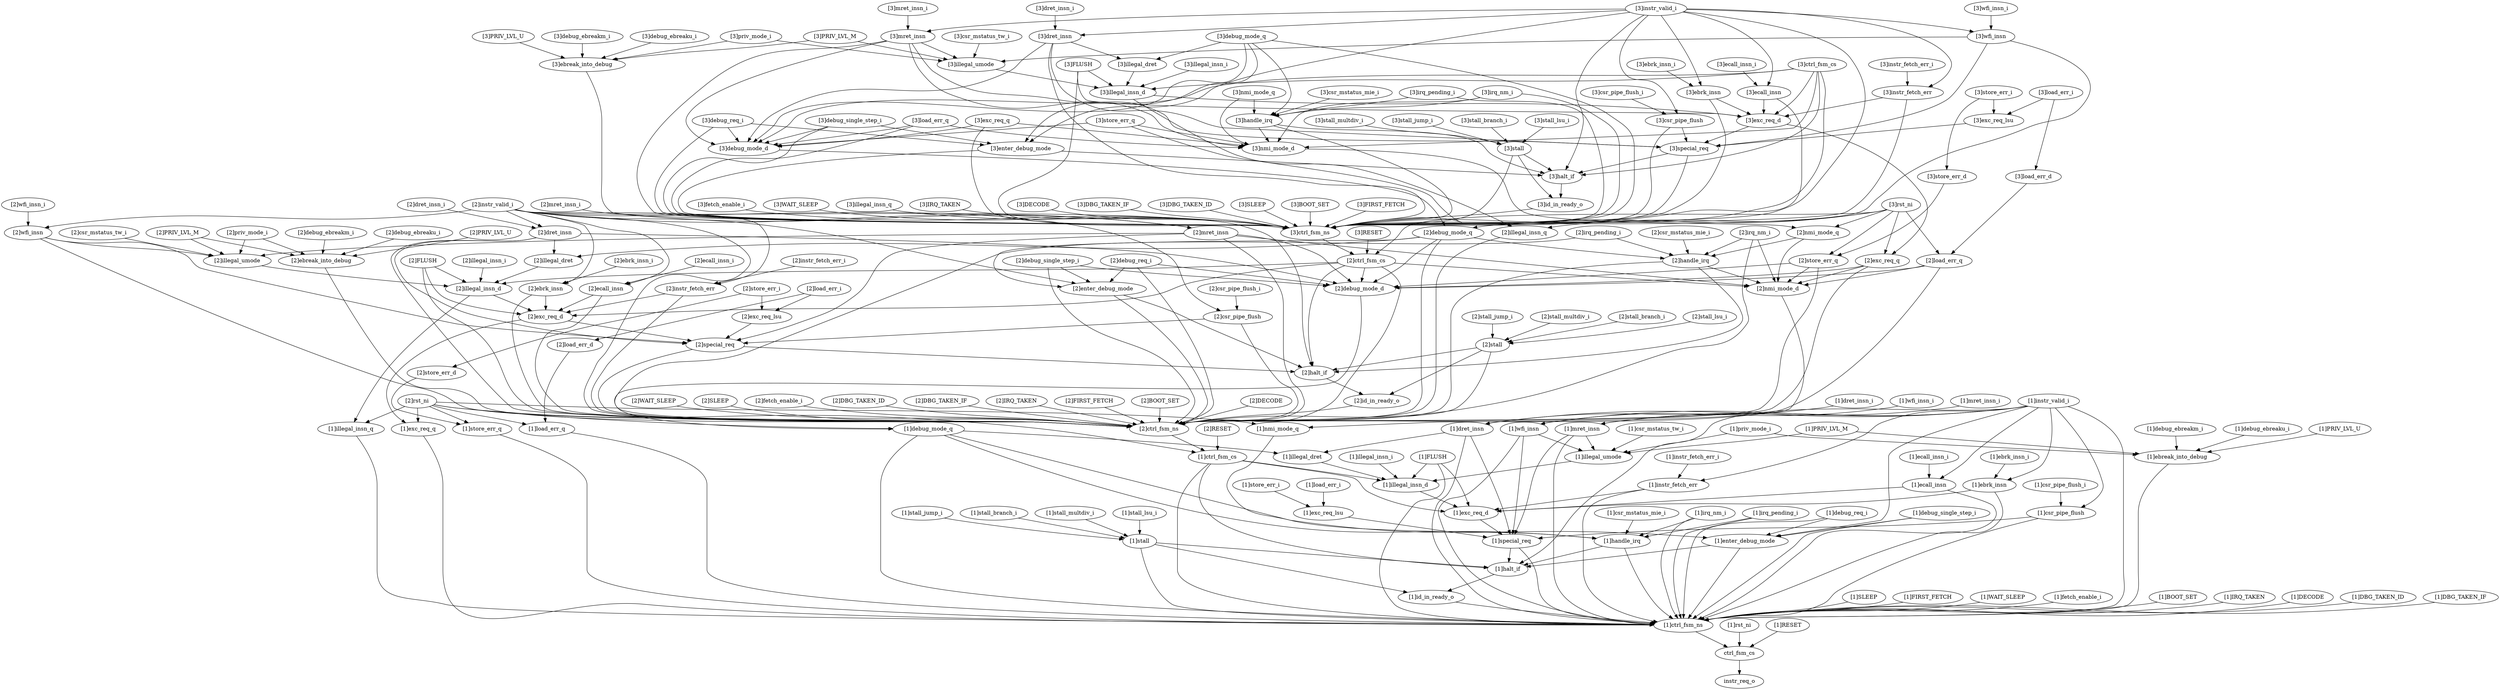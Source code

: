 strict digraph "" {
	"[3]irq_nm_i"	 [complexity=76,
		importance=5.62190591071,
		rank=0.0739724461936];
	"[3]handle_irq"	 [complexity=70,
		importance=5.61690829454,
		rank=0.0802415470649];
	"[3]irq_nm_i" -> "[3]handle_irq";
	"[3]nmi_mode_d"	 [complexity=49,
		importance=1.74482416361,
		rank=0.0356086564002];
	"[3]irq_nm_i" -> "[3]nmi_mode_d";
	"[3]ctrl_fsm_ns"	 [complexity=61,
		importance=1.84634145029,
		rank=0.0302678926276];
	"[3]irq_nm_i" -> "[3]ctrl_fsm_ns";
	"[1]special_req"	 [complexity=10,
		importance=0.437566547226,
		rank=0.0437566547226];
	"[1]ctrl_fsm_ns"	 [complexity=3,
		importance=0.117963806749,
		rank=0.0393212689163];
	"[1]special_req" -> "[1]ctrl_fsm_ns";
	"[1]halt_if"	 [complexity=7,
		importance=0.14080449993,
		rank=0.0201149285615];
	"[1]special_req" -> "[1]halt_if";
	"[3]exc_req_lsu"	 [complexity=75,
		importance=5.63019574472,
		rank=0.0750692765962];
	"[3]special_req"	 [complexity=68,
		importance=5.62269947784,
		rank=0.082686757027];
	"[3]exc_req_lsu" -> "[3]special_req";
	"[3]fetch_enable_i"	 [complexity=62,
		importance=1.85133906645,
		rank=0.0298603075234];
	"[3]fetch_enable_i" -> "[3]ctrl_fsm_ns";
	"[3]WAIT_SLEEP"	 [complexity=63,
		importance=1.85133906645,
		rank=0.0293863343881];
	"[3]WAIT_SLEEP" -> "[3]ctrl_fsm_ns";
	"[2]DECODE"	 [complexity=42,
		importance=5.5055797925,
		rank=0.131085233155];
	"[2]ctrl_fsm_ns"	 [complexity=32,
		importance=0.550058217633,
		rank=0.017189319301];
	"[2]DECODE" -> "[2]ctrl_fsm_ns";
	"[2]csr_pipe_flush"	 [complexity=46,
		importance=1.74151262347,
		rank=0.0378589700755];
	"[2]csr_pipe_flush" -> "[2]ctrl_fsm_ns";
	"[2]special_req"	 [complexity=39,
		importance=1.73384977988,
		rank=0.0444576866636];
	"[2]csr_pipe_flush" -> "[2]special_req";
	"[3]csr_pipe_flush_i"	 [complexity=78,
		importance=5.6353599376,
		rank=0.0722482043282];
	"[3]csr_pipe_flush"	 [complexity=75,
		importance=5.63036232143,
		rank=0.0750714976191];
	"[3]csr_pipe_flush_i" -> "[3]csr_pipe_flush";
	"[2]stall_multdiv_i"	 [complexity=46,
		importance=1.73868656763,
		rank=0.0377975340789];
	"[2]stall"	 [complexity=41,
		importance=1.73368895146,
		rank=0.0422850963772];
	"[2]stall_multdiv_i" -> "[2]stall";
	"[2]rst_ni"	 [complexity=7,
		importance=0.729736473869,
		rank=0.104248067696];
	"[1]debug_mode_q"	 [complexity=33,
		importance=0.47959015298,
		rank=0.0145330349388];
	"[2]rst_ni" -> "[1]debug_mode_q";
	"[1]exc_req_q"	 [complexity=6,
		importance=0.361981291799,
		rank=0.0603302152998];
	"[2]rst_ni" -> "[1]exc_req_q";
	"[1]ctrl_fsm_cs"	 [complexity=30,
		importance=0.498592118338,
		rank=0.0166197372779];
	"[2]rst_ni" -> "[1]ctrl_fsm_cs";
	"[1]illegal_insn_q"	 [complexity=4,
		importance=0.127441309464,
		rank=0.0318603273661];
	"[2]rst_ni" -> "[1]illegal_insn_q";
	"[1]store_err_q"	 [complexity=6,
		importance=0.362369428851,
		rank=0.0603949048085];
	"[2]rst_ni" -> "[1]store_err_q";
	"[1]nmi_mode_q"	 [complexity=18,
		importance=0.440933538825,
		rank=0.0244963077125];
	"[2]rst_ni" -> "[1]nmi_mode_q";
	"[1]load_err_q"	 [complexity=6,
		importance=0.362369428851,
		rank=0.0603949048085];
	"[2]rst_ni" -> "[1]load_err_q";
	"[1]instr_valid_i"	 [complexity=27,
		importance=0.461168625222,
		rank=0.0170803194527];
	"[1]instr_fetch_err"	 [complexity=24,
		importance=0.456171009055,
		rank=0.0190071253773];
	"[1]instr_valid_i" -> "[1]instr_fetch_err";
	"[1]wfi_insn"	 [complexity=36,
		importance=0.483101552883,
		rank=0.0134194875801];
	"[1]instr_valid_i" -> "[1]wfi_insn";
	"[1]dret_insn"	 [complexity=33,
		importance=0.478385204105,
		rank=0.0144965213365];
	"[1]instr_valid_i" -> "[1]dret_insn";
	"[1]ecall_insn"	 [complexity=24,
		importance=0.456171009055,
		rank=0.0190071253773];
	"[1]instr_valid_i" -> "[1]ecall_insn";
	"[1]mret_insn"	 [complexity=36,
		importance=0.483101552883,
		rank=0.0134194875801];
	"[1]instr_valid_i" -> "[1]mret_insn";
	"[1]enter_debug_mode"	 [complexity=12,
		importance=0.568856119432,
		rank=0.0474046766194];
	"[1]instr_valid_i" -> "[1]enter_debug_mode";
	"[1]instr_valid_i" -> "[1]ctrl_fsm_ns";
	"[1]csr_pipe_flush"	 [complexity=17,
		importance=0.44522939082,
		rank=0.0261899641659];
	"[1]instr_valid_i" -> "[1]csr_pipe_flush";
	"[1]ebrk_insn"	 [complexity=24,
		importance=0.456171009055,
		rank=0.0190071253773];
	"[1]instr_valid_i" -> "[1]ebrk_insn";
	"[1]instr_valid_i" -> "[1]halt_if";
	"[2]load_err_d"	 [complexity=8,
		importance=0.368616370374,
		rank=0.0460770462968];
	"[2]load_err_d" -> "[1]load_err_q";
	"[1]instr_fetch_err" -> "[1]ctrl_fsm_ns";
	"[1]exc_req_d"	 [complexity=17,
		importance=0.448508165461,
		rank=0.0263828332624];
	"[1]instr_fetch_err" -> "[1]exc_req_d";
	"[2]WAIT_SLEEP"	 [complexity=34,
		importance=0.5550558338,
		rank=0.0163251715823];
	"[2]WAIT_SLEEP" -> "[2]ctrl_fsm_ns";
	"[1]debug_mode_q" -> "[1]enter_debug_mode";
	"[1]handle_irq"	 [complexity=12,
		importance=0.431775363933,
		rank=0.0359812803278];
	"[1]debug_mode_q" -> "[1]handle_irq";
	"[1]debug_mode_q" -> "[1]ctrl_fsm_ns";
	"[1]illegal_dret"	 [complexity=30,
		importance=0.470722360511,
		rank=0.0156907453504];
	"[1]debug_mode_q" -> "[1]illegal_dret";
	"[1]stall_jump_i"	 [complexity=17,
		importance=0.442403334978,
		rank=0.026023725587];
	"[1]stall"	 [complexity=12,
		importance=0.437405718812,
		rank=0.0364504765676];
	"[1]stall_jump_i" -> "[1]stall";
	"[2]stall_branch_i"	 [complexity=46,
		importance=1.73868656763,
		rank=0.0377975340789];
	"[2]stall_branch_i" -> "[2]stall";
	"[1]SLEEP"	 [complexity=5,
		importance=0.122961422916,
		rank=0.0245922845831];
	"[1]SLEEP" -> "[1]ctrl_fsm_ns";
	"[1]FIRST_FETCH"	 [complexity=7,
		importance=0.240925229665,
		rank=0.0344178899521];
	"[1]FIRST_FETCH" -> "[1]ctrl_fsm_ns";
	"[1]exc_req_q" -> "[1]ctrl_fsm_ns";
	"[1]debug_req_i"	 [complexity=17,
		importance=0.573853735599,
		rank=0.0337561020941];
	"[1]debug_req_i" -> "[1]enter_debug_mode";
	"[1]debug_req_i" -> "[1]ctrl_fsm_ns";
	"[2]debug_req_i"	 [complexity=46,
		importance=2.30223137914,
		rank=0.0500485082421];
	"[2]debug_mode_d"	 [complexity=35,
		importance=0.486616227757,
		rank=0.0139033207931];
	"[2]debug_req_i" -> "[2]debug_mode_d";
	"[2]debug_req_i" -> "[2]ctrl_fsm_ns";
	"[2]enter_debug_mode"	 [complexity=41,
		importance=2.29723376297,
		rank=0.0560300917797];
	"[2]debug_req_i" -> "[2]enter_debug_mode";
	"[1]wfi_insn" -> "[1]special_req";
	"[1]wfi_insn" -> "[1]ctrl_fsm_ns";
	"[1]illegal_umode"	 [complexity=30,
		importance=0.475438709289,
		rank=0.0158479569763];
	"[1]wfi_insn" -> "[1]illegal_umode";
	"[3]ecall_insn"	 [complexity=82,
		importance=5.64130393967,
		rank=0.0687963895081];
	"[3]exc_req_d"	 [complexity=75,
		importance=5.63364109607,
		rank=0.0751152146143];
	"[3]ecall_insn" -> "[3]exc_req_d";
	"[3]ecall_insn" -> "[3]ctrl_fsm_ns";
	"[1]rst_ni"	 [complexity=2,
		importance=0.137993031075,
		rank=0.0689965155374];
	ctrl_fsm_cs	 [complexity=1,
		importance=0.066497707454,
		rank=0.066497707454];
	"[1]rst_ni" -> ctrl_fsm_cs;
	"[3]PRIV_LVL_U"	 [complexity=70,
		importance=1.8654984019,
		rank=0.02664997717];
	"[3]ebreak_into_debug"	 [complexity=63,
		importance=1.86050078574,
		rank=0.0295317585037];
	"[3]PRIV_LVL_U" -> "[3]ebreak_into_debug";
	"[2]SLEEP"	 [complexity=34,
		importance=0.5550558338,
		rank=0.0163251715823];
	"[2]SLEEP" -> "[2]ctrl_fsm_ns";
	"[3]store_err_i"	 [complexity=78,
		importance=5.63519336088,
		rank=0.0722460687293];
	"[3]store_err_i" -> "[3]exc_req_lsu";
	"[3]store_err_d"	 [complexity=37,
		importance=1.66489960303,
		rank=0.0449972865683];
	"[3]store_err_i" -> "[3]store_err_d";
	"[2]ecall_insn"	 [complexity=53,
		importance=1.75245424171,
		rank=0.0330651743718];
	"[2]ecall_insn" -> "[2]ctrl_fsm_ns";
	"[2]exc_req_d"	 [complexity=46,
		importance=1.74479139811,
		rank=0.0379302477851];
	"[2]ecall_insn" -> "[2]exc_req_d";
	"[2]store_err_i"	 [complexity=49,
		importance=1.74634366293,
		rank=0.0356396665903];
	"[2]store_err_d"	 [complexity=8,
		importance=0.368616370374,
		rank=0.0460770462968];
	"[2]store_err_i" -> "[2]store_err_d";
	"[2]exc_req_lsu"	 [complexity=46,
		importance=1.74134604676,
		rank=0.0378553488426];
	"[2]store_err_i" -> "[2]exc_req_lsu";
	"[2]dret_insn"	 [complexity=62,
		importance=1.77466843676,
		rank=0.0286236844638];
	"[2]dret_insn" -> "[2]debug_mode_d";
	"[2]dret_insn" -> "[2]ctrl_fsm_ns";
	"[2]illegal_dret"	 [complexity=59,
		importance=1.76700559316,
		rank=0.0299492473418];
	"[2]dret_insn" -> "[2]illegal_dret";
	"[2]dret_insn" -> "[2]special_req";
	"[2]stall_lsu_i"	 [complexity=46,
		importance=1.73868656763,
		rank=0.0377975340789];
	"[2]stall_lsu_i" -> "[2]stall";
	"[2]store_err_d" -> "[1]store_err_q";
	"[3]enter_debug_mode"	 [complexity=70,
		importance=7.48236669358,
		rank=0.106890952765];
	"[3]halt_if"	 [complexity=65,
		importance=1.86918214347,
		rank=0.028756648361];
	"[3]enter_debug_mode" -> "[3]halt_if";
	"[3]enter_debug_mode" -> "[3]ctrl_fsm_ns";
	"[3]illegal_umode"	 [complexity=88,
		importance=5.6605716399,
		rank=0.0643246777261];
	"[3]illegal_insn_d"	 [complexity=82,
		importance=5.65013242604,
		rank=0.0689040539761];
	"[3]illegal_umode" -> "[3]illegal_insn_d";
	"[2]load_err_q"	 [complexity=35,
		importance=1.6586526615,
		rank=0.047390076043];
	"[2]load_err_q" -> "[2]debug_mode_d";
	"[2]load_err_q" -> "[2]ctrl_fsm_ns";
	"[2]nmi_mode_d"	 [complexity=20,
		importance=0.448540930957,
		rank=0.0224270465479];
	"[2]load_err_q" -> "[2]nmi_mode_d";
	"[2]load_err_i"	 [complexity=10,
		importance=0.373613986541,
		rank=0.0373613986541];
	"[2]load_err_i" -> "[2]load_err_d";
	"[2]load_err_i" -> "[2]exc_req_lsu";
	"[3]store_err_q"	 [complexity=64,
		importance=5.54750235946,
		rank=0.0866797243666];
	"[3]store_err_q" -> "[3]nmi_mode_d";
	"[3]debug_mode_d"	 [complexity=64,
		importance=1.78289946041,
		rank=0.0278578040689];
	"[3]store_err_q" -> "[3]debug_mode_d";
	"[3]store_err_q" -> "[3]ctrl_fsm_ns";
	"[1]RESET"	 [complexity=3,
		importance=0.0714953236207,
		rank=0.0238317745402];
	"[1]RESET" -> ctrl_fsm_cs;
	"[2]store_err_q"	 [complexity=35,
		importance=1.6586526615,
		rank=0.047390076043];
	"[2]store_err_q" -> "[2]debug_mode_d";
	"[2]store_err_q" -> "[2]ctrl_fsm_ns";
	"[2]store_err_q" -> "[2]nmi_mode_d";
	"[3]illegal_insn_q"	 [complexity=62,
		importance=1.855818953,
		rank=0.0299325637581];
	"[3]illegal_insn_q" -> "[3]ctrl_fsm_ns";
	"[3]csr_mstatus_mie_i"	 [complexity=76,
		importance=5.62190591071,
		rank=0.0739724461936];
	"[3]csr_mstatus_mie_i" -> "[3]handle_irq";
	"[1]csr_mstatus_tw_i"	 [complexity=36,
		importance=0.480436325455,
		rank=0.0133454534849];
	"[1]csr_mstatus_tw_i" -> "[1]illegal_umode";
	"[1]dret_insn" -> "[1]special_req";
	"[1]dret_insn" -> "[1]ctrl_fsm_ns";
	"[1]dret_insn" -> "[1]illegal_dret";
	"[1]ecall_insn" -> "[1]ctrl_fsm_ns";
	"[1]ecall_insn" -> "[1]exc_req_d";
	"[2]debug_mode_q"	 [complexity=62,
		importance=1.77587338563,
		rank=0.0286431191231];
	"[2]debug_mode_q" -> "[2]debug_mode_d";
	"[2]handle_irq"	 [complexity=41,
		importance=1.72805859659,
		rank=0.0421477706484];
	"[2]debug_mode_q" -> "[2]handle_irq";
	"[2]debug_mode_q" -> "[2]ctrl_fsm_ns";
	"[2]debug_mode_q" -> "[2]illegal_dret";
	"[2]debug_mode_q" -> "[2]enter_debug_mode";
	"[2]illegal_insn_q"	 [complexity=33,
		importance=0.559535720349,
		rank=0.0169556278894];
	"[3]illegal_insn_d" -> "[2]illegal_insn_q";
	"[3]illegal_insn_d" -> "[3]exc_req_d";
	"[2]fetch_enable_i"	 [complexity=33,
		importance=0.5550558338,
		rank=0.0168198737515];
	"[2]fetch_enable_i" -> "[2]ctrl_fsm_ns";
	"[2]csr_mstatus_mie_i"	 [complexity=47,
		importance=1.73305621275,
		rank=0.0368735364415];
	"[2]csr_mstatus_mie_i" -> "[2]handle_irq";
	"[2]id_in_ready_o"	 [complexity=33,
		importance=0.559374619125,
		rank=0.0169507460341];
	"[2]id_in_ready_o" -> "[2]ctrl_fsm_ns";
	"[2]debug_mode_d" -> "[1]debug_mode_q";
	"[2]DBG_TAKEN_ID"	 [complexity=34,
		importance=0.5550558338,
		rank=0.0163251715823];
	"[2]DBG_TAKEN_ID" -> "[2]ctrl_fsm_ns";
	"[3]illegal_insn_i"	 [complexity=88,
		importance=5.65513004221,
		rank=0.0642628413887];
	"[3]illegal_insn_i" -> "[3]illegal_insn_d";
	"[2]DBG_TAKEN_IF"	 [complexity=38,
		importance=1.65517226907,
		rank=0.0435571649754];
	"[2]DBG_TAKEN_IF" -> "[2]ctrl_fsm_ns";
	"[1]WAIT_SLEEP"	 [complexity=5,
		importance=0.122961422916,
		rank=0.0245922845831];
	"[1]WAIT_SLEEP" -> "[1]ctrl_fsm_ns";
	"[3]priv_mode_i"	 [complexity=70,
		importance=1.8654984019,
		rank=0.02664997717];
	"[3]priv_mode_i" -> "[3]illegal_umode";
	"[3]priv_mode_i" -> "[3]ebreak_into_debug";
	"[1]illegal_insn_d"	 [complexity=24,
		importance=0.464999495431,
		rank=0.0193749789763];
	"[1]illegal_insn_d" -> "[1]exc_req_d";
	"[2]instr_fetch_err_i"	 [complexity=56,
		importance=1.75745185787,
		rank=0.0313830688906];
	"[2]instr_fetch_err"	 [complexity=53,
		importance=1.75245424171,
		rank=0.0330651743718];
	"[2]instr_fetch_err_i" -> "[2]instr_fetch_err";
	"[3]handle_irq" -> "[3]nmi_mode_d";
	"[3]handle_irq" -> "[3]halt_if";
	"[3]handle_irq" -> "[3]ctrl_fsm_ns";
	"[3]ebrk_insn"	 [complexity=82,
		importance=5.64130393967,
		rank=0.0687963895081];
	"[3]ebrk_insn" -> "[3]exc_req_d";
	"[3]ebrk_insn" -> "[3]ctrl_fsm_ns";
	"[2]nmi_mode_q"	 [complexity=47,
		importance=1.73721677148,
		rank=0.0369620589676];
	"[3]nmi_mode_d" -> "[2]nmi_mode_q";
	"[3]FLUSH"	 [complexity=88,
		importance=5.65513004221,
		rank=0.0642628413887];
	"[3]FLUSH" -> "[3]illegal_insn_d";
	"[3]FLUSH" -> "[3]exc_req_d";
	"[3]FLUSH" -> "[3]ctrl_fsm_ns";
	"[3]debug_single_step_i"	 [complexity=75,
		importance=7.48736430975,
		rank=0.0998315241299];
	"[3]debug_single_step_i" -> "[3]enter_debug_mode";
	"[3]debug_single_step_i" -> "[3]debug_mode_d";
	"[3]debug_single_step_i" -> "[3]ctrl_fsm_ns";
	"[3]IRQ_TAKEN"	 [complexity=67,
		importance=5.54402196702,
		rank=0.0827465965227];
	"[3]IRQ_TAKEN" -> "[3]ctrl_fsm_ns";
	"[1]ctrl_fsm_cs" -> "[1]illegal_insn_d";
	"[1]ctrl_fsm_cs" -> "[1]ctrl_fsm_ns";
	"[1]ctrl_fsm_cs" -> "[1]exc_req_d";
	"[1]ctrl_fsm_cs" -> "[1]halt_if";
	"[2]RESET"	 [complexity=32,
		importance=0.503589734505,
		rank=0.0157371792033];
	"[2]RESET" -> "[1]ctrl_fsm_cs";
	"[1]mret_insn" -> "[1]special_req";
	"[1]mret_insn" -> "[1]ctrl_fsm_ns";
	"[1]mret_insn" -> "[1]illegal_umode";
	"[1]enter_debug_mode" -> "[1]ctrl_fsm_ns";
	"[1]enter_debug_mode" -> "[1]halt_if";
	"[2]wfi_insn"	 [complexity=65,
		importance=1.77938478554,
		rank=0.0273751505467];
	"[2]wfi_insn" -> "[2]ctrl_fsm_ns";
	"[2]wfi_insn" -> "[2]special_req";
	"[2]illegal_umode"	 [complexity=59,
		importance=1.77172194194,
		rank=0.0300291854566];
	"[2]wfi_insn" -> "[2]illegal_umode";
	"[1]illegal_insn_q" -> "[1]ctrl_fsm_ns";
	"[3]irq_pending_i"	 [complexity=76,
		importance=5.62190591071,
		rank=0.0739724461936];
	"[3]irq_pending_i" -> "[3]handle_irq";
	"[3]irq_pending_i" -> "[3]ctrl_fsm_ns";
	"[3]nmi_mode_q"	 [complexity=76,
		importance=5.62606646944,
		rank=0.0740271903873];
	"[3]nmi_mode_q" -> "[3]handle_irq";
	"[3]nmi_mode_q" -> "[3]nmi_mode_d";
	"[1]PRIV_LVL_M"	 [complexity=12,
		importance=0.137120758365,
		rank=0.0114267298638];
	"[1]ebreak_into_debug"	 [complexity=5,
		importance=0.132123142198,
		rank=0.0264246284397];
	"[1]PRIV_LVL_M" -> "[1]ebreak_into_debug";
	"[1]PRIV_LVL_M" -> "[1]illegal_umode";
	"[3]instr_valid_i"	 [complexity=85,
		importance=5.64630155583,
		rank=0.0664270771274];
	"[3]instr_valid_i" -> "[3]ecall_insn";
	"[3]instr_valid_i" -> "[3]enter_debug_mode";
	"[3]instr_valid_i" -> "[3]ebrk_insn";
	"[3]instr_valid_i" -> "[3]halt_if";
	"[3]wfi_insn"	 [complexity=94,
		importance=5.66823448349,
		rank=0.0603003668457];
	"[3]instr_valid_i" -> "[3]wfi_insn";
	"[3]dret_insn"	 [complexity=91,
		importance=5.66351813472,
		rank=0.0622364630189];
	"[3]instr_valid_i" -> "[3]dret_insn";
	"[3]mret_insn"	 [complexity=94,
		importance=5.66823448349,
		rank=0.0603003668457];
	"[3]instr_valid_i" -> "[3]mret_insn";
	"[3]instr_fetch_err"	 [complexity=82,
		importance=5.64130393967,
		rank=0.0687963895081];
	"[3]instr_valid_i" -> "[3]instr_fetch_err";
	"[3]instr_valid_i" -> "[3]ctrl_fsm_ns";
	"[3]instr_valid_i" -> "[3]csr_pipe_flush";
	"[1]priv_mode_i"	 [complexity=12,
		importance=0.137120758365,
		rank=0.0114267298638];
	"[1]priv_mode_i" -> "[1]ebreak_into_debug";
	"[1]priv_mode_i" -> "[1]illegal_umode";
	"[3]ctrl_fsm_cs"	 [complexity=88,
		importance=5.68372504895,
		rank=0.0645877846471];
	"[3]ctrl_fsm_cs" -> "[3]illegal_insn_d";
	"[3]ctrl_fsm_cs" -> "[3]nmi_mode_d";
	"[3]ctrl_fsm_cs" -> "[3]halt_if";
	"[3]ctrl_fsm_cs" -> "[3]debug_mode_d";
	"[3]ctrl_fsm_cs" -> "[3]exc_req_d";
	"[3]ctrl_fsm_cs" -> "[3]ctrl_fsm_ns";
	"[3]illegal_dret"	 [complexity=88,
		importance=5.65585529112,
		rank=0.0642710828536];
	"[3]illegal_dret" -> "[3]illegal_insn_d";
	"[1]store_err_q" -> "[1]ctrl_fsm_ns";
	"[3]mret_insn_i"	 [complexity=97,
		importance=5.67323209966,
		rank=0.0584869288625];
	"[3]mret_insn_i" -> "[3]mret_insn";
	"[2]halt_if"	 [complexity=36,
		importance=0.572898910815,
		rank=0.0159138586337];
	"[2]handle_irq" -> "[2]halt_if";
	"[2]handle_irq" -> "[2]ctrl_fsm_ns";
	"[2]handle_irq" -> "[2]nmi_mode_d";
	"[2]mret_insn_i"	 [complexity=68,
		importance=1.7843824017,
		rank=0.0262409176721];
	"[2]mret_insn"	 [complexity=65,
		importance=1.77938478554,
		rank=0.0273751505467];
	"[2]mret_insn_i" -> "[2]mret_insn";
	"[1]store_err_i"	 [complexity=20,
		importance=0.450060430273,
		rank=0.0225030215136];
	"[1]exc_req_lsu"	 [complexity=17,
		importance=0.445062814106,
		rank=0.0261801655357];
	"[1]store_err_i" -> "[1]exc_req_lsu";
	"[3]DECODE"	 [complexity=71,
		importance=18.468412119,
		rank=0.26011848055];
	"[3]DECODE" -> "[3]ctrl_fsm_ns";
	"[3]id_in_ready_o"	 [complexity=62,
		importance=1.85565785178,
		rank=0.0299299653513];
	"[3]halt_if" -> "[3]id_in_ready_o";
	"[2]FLUSH"	 [complexity=59,
		importance=1.76628034425,
		rank=0.0299369549873];
	"[2]illegal_insn_d"	 [complexity=53,
		importance=1.76128272808,
		rank=0.0332317495865];
	"[2]FLUSH" -> "[2]illegal_insn_d";
	"[2]FLUSH" -> "[2]ctrl_fsm_ns";
	"[2]FLUSH" -> "[2]exc_req_d";
	"[2]illegal_insn_d" -> "[1]illegal_insn_q";
	"[2]illegal_insn_d" -> "[2]exc_req_d";
	"[2]halt_if" -> "[2]id_in_ready_o";
	"[1]fetch_enable_i"	 [complexity=4,
		importance=0.122961422916,
		rank=0.0307403557289];
	"[1]fetch_enable_i" -> "[1]ctrl_fsm_ns";
	instr_req_o	 [complexity=0,
		importance=0.00548418075774,
		rank=0.0];
	"[3]debug_req_i"	 [complexity=75,
		importance=7.48736430975,
		rank=0.0998315241299];
	"[3]debug_req_i" -> "[3]enter_debug_mode";
	"[3]debug_req_i" -> "[3]debug_mode_d";
	"[3]debug_req_i" -> "[3]ctrl_fsm_ns";
	"[2]ebreak_into_debug"	 [complexity=34,
		importance=0.564217553083,
		rank=0.0165946339142];
	"[2]ebreak_into_debug" -> "[2]ctrl_fsm_ns";
	"[3]DBG_TAKEN_IF"	 [complexity=67,
		importance=5.54402196702,
		rank=0.0827465965227];
	"[3]DBG_TAKEN_IF" -> "[3]ctrl_fsm_ns";
	"[2]illegal_insn_q" -> "[2]ctrl_fsm_ns";
	"[3]DBG_TAKEN_ID"	 [complexity=63,
		importance=1.85133906645,
		rank=0.0293863343881];
	"[3]DBG_TAKEN_ID" -> "[3]ctrl_fsm_ns";
	"[1]irq_nm_i"	 [complexity=18,
		importance=0.4367729801,
		rank=0.0242651655611];
	"[1]irq_nm_i" -> "[1]handle_irq";
	"[1]irq_nm_i" -> "[1]ctrl_fsm_ns";
	"[1]stall_branch_i"	 [complexity=17,
		importance=0.442403334978,
		rank=0.026023725587];
	"[1]stall_branch_i" -> "[1]stall";
	"[3]special_req" -> "[3]halt_if";
	"[3]special_req" -> "[3]ctrl_fsm_ns";
	"[2]ctrl_fsm_ns" -> "[1]ctrl_fsm_cs";
	"[1]mret_insn_i"	 [complexity=39,
		importance=0.48809916905,
		rank=0.012515363309];
	"[1]mret_insn_i" -> "[1]mret_insn";
	"[2]irq_nm_i"	 [complexity=47,
		importance=1.73305621275,
		rank=0.0368735364415];
	"[2]irq_nm_i" -> "[2]handle_irq";
	"[2]irq_nm_i" -> "[2]ctrl_fsm_ns";
	"[2]irq_nm_i" -> "[2]nmi_mode_d";
	"[3]ecall_insn_i"	 [complexity=85,
		importance=5.64630155583,
		rank=0.0664270771274];
	"[3]ecall_insn_i" -> "[3]ecall_insn";
	"[1]ebreak_into_debug" -> "[1]ctrl_fsm_ns";
	"[1]csr_mstatus_mie_i"	 [complexity=18,
		importance=0.4367729801,
		rank=0.0242651655611];
	"[1]csr_mstatus_mie_i" -> "[1]handle_irq";
	"[1]instr_fetch_err_i"	 [complexity=27,
		importance=0.461168625222,
		rank=0.0170803194527];
	"[1]instr_fetch_err_i" -> "[1]instr_fetch_err";
	"[2]instr_fetch_err" -> "[2]ctrl_fsm_ns";
	"[2]instr_fetch_err" -> "[2]exc_req_d";
	"[1]nmi_mode_q" -> "[1]handle_irq";
	"[3]rst_ni"	 [complexity=36,
		importance=3.32230293917,
		rank=0.0922861927548];
	"[3]rst_ni" -> "[2]load_err_q";
	"[3]rst_ni" -> "[2]store_err_q";
	"[3]rst_ni" -> "[2]debug_mode_q";
	"[3]rst_ni" -> "[2]illegal_insn_q";
	"[2]ctrl_fsm_cs"	 [complexity=59,
		importance=1.79487535099,
		rank=0.0304216161185];
	"[3]rst_ni" -> "[2]ctrl_fsm_cs";
	"[2]exc_req_q"	 [complexity=35,
		importance=1.65826452445,
		rank=0.0473789864129];
	"[3]rst_ni" -> "[2]exc_req_q";
	"[3]rst_ni" -> "[2]nmi_mode_q";
	"[1]ecall_insn_i"	 [complexity=27,
		importance=0.461168625222,
		rank=0.0170803194527];
	"[1]ecall_insn_i" -> "[1]ecall_insn";
	"[2]mret_insn" -> "[2]debug_mode_d";
	"[2]mret_insn" -> "[2]ctrl_fsm_ns";
	"[2]mret_insn" -> "[2]nmi_mode_d";
	"[2]mret_insn" -> "[2]special_req";
	"[2]mret_insn" -> "[2]illegal_umode";
	"[3]wfi_insn" -> "[3]illegal_umode";
	"[3]wfi_insn" -> "[3]special_req";
	"[3]wfi_insn" -> "[3]ctrl_fsm_ns";
	"[1]debug_ebreaku_i"	 [complexity=12,
		importance=0.137120758365,
		rank=0.0114267298638];
	"[1]debug_ebreaku_i" -> "[1]ebreak_into_debug";
	"[2]illegal_insn_i"	 [complexity=59,
		importance=1.76628034425,
		rank=0.0299369549873];
	"[2]illegal_insn_i" -> "[2]illegal_insn_d";
	"[3]debug_ebreakm_i"	 [complexity=70,
		importance=1.8654984019,
		rank=0.02664997717];
	"[3]debug_ebreakm_i" -> "[3]ebreak_into_debug";
	"[1]PRIV_LVL_U"	 [complexity=12,
		importance=0.137120758365,
		rank=0.0114267298638];
	"[1]PRIV_LVL_U" -> "[1]ebreak_into_debug";
	"[1]id_in_ready_o"	 [complexity=4,
		importance=0.127280208241,
		rank=0.0318200520603];
	"[1]id_in_ready_o" -> "[1]ctrl_fsm_ns";
	"[3]PRIV_LVL_M"	 [complexity=70,
		importance=1.8654984019,
		rank=0.02664997717];
	"[3]PRIV_LVL_M" -> "[3]illegal_umode";
	"[3]PRIV_LVL_M" -> "[3]ebreak_into_debug";
	"[1]stall_multdiv_i"	 [complexity=17,
		importance=0.442403334978,
		rank=0.026023725587];
	"[1]stall_multdiv_i" -> "[1]stall";
	"[2]exc_req_lsu" -> "[2]special_req";
	"[1]debug_single_step_i"	 [complexity=17,
		importance=0.573853735599,
		rank=0.0337561020941];
	"[1]debug_single_step_i" -> "[1]enter_debug_mode";
	"[1]debug_single_step_i" -> "[1]ctrl_fsm_ns";
	"[1]handle_irq" -> "[1]ctrl_fsm_ns";
	"[1]handle_irq" -> "[1]halt_if";
	"[1]csr_pipe_flush_i"	 [complexity=20,
		importance=0.450227006987,
		rank=0.0225113503494];
	"[1]csr_pipe_flush_i" -> "[1]csr_pipe_flush";
	"[3]stall_lsu_i"	 [complexity=75,
		importance=5.62753626559,
		rank=0.0750338168745];
	"[3]stall"	 [complexity=70,
		importance=5.62253864942,
		rank=0.080321980706];
	"[3]stall_lsu_i" -> "[3]stall";
	"[2]ebrk_insn"	 [complexity=53,
		importance=1.75245424171,
		rank=0.0330651743718];
	"[2]ebrk_insn" -> "[2]ctrl_fsm_ns";
	"[2]ebrk_insn" -> "[2]exc_req_d";
	"[1]irq_pending_i"	 [complexity=18,
		importance=0.4367729801,
		rank=0.0242651655611];
	"[1]irq_pending_i" -> "[1]handle_irq";
	"[1]irq_pending_i" -> "[1]ctrl_fsm_ns";
	"[2]dret_insn_i"	 [complexity=65,
		importance=1.77966605292,
		rank=0.0273794777373];
	"[2]dret_insn_i" -> "[2]dret_insn";
	"[2]debug_ebreaku_i"	 [complexity=41,
		importance=0.569215169249,
		rank=0.013883296811];
	"[2]debug_ebreaku_i" -> "[2]ebreak_into_debug";
	"[1]ebrk_insn_i"	 [complexity=27,
		importance=0.461168625222,
		rank=0.0170803194527];
	"[1]ebrk_insn_i" -> "[1]ebrk_insn";
	"[3]dret_insn" -> "[3]illegal_dret";
	"[3]dret_insn" -> "[3]special_req";
	"[3]dret_insn" -> "[3]debug_mode_d";
	"[3]dret_insn" -> "[3]ctrl_fsm_ns";
	"[3]id_in_ready_o" -> "[3]ctrl_fsm_ns";
	"[2]IRQ_TAKEN"	 [complexity=38,
		importance=1.65517226907,
		rank=0.0435571649754];
	"[2]IRQ_TAKEN" -> "[2]ctrl_fsm_ns";
	"[1]BOOT_SET"	 [complexity=5,
		importance=0.122961422916,
		rank=0.0245922845831];
	"[1]BOOT_SET" -> "[1]ctrl_fsm_ns";
	"[2]priv_mode_i"	 [complexity=41,
		importance=0.569215169249,
		rank=0.013883296811];
	"[2]priv_mode_i" -> "[2]ebreak_into_debug";
	"[2]priv_mode_i" -> "[2]illegal_umode";
	"[3]ebreak_into_debug" -> "[3]ctrl_fsm_ns";
	"[1]IRQ_TAKEN"	 [complexity=9,
		importance=0.358889036414,
		rank=0.0398765596015];
	"[1]IRQ_TAKEN" -> "[1]ctrl_fsm_ns";
	"[2]PRIV_LVL_M"	 [complexity=41,
		importance=0.569215169249,
		rank=0.013883296811];
	"[2]PRIV_LVL_M" -> "[2]ebreak_into_debug";
	"[2]PRIV_LVL_M" -> "[2]illegal_umode";
	"[1]DECODE"	 [complexity=13,
		importance=1.18463568366,
		rank=0.0911258218197];
	"[1]DECODE" -> "[1]ctrl_fsm_ns";
	"[2]ctrl_fsm_cs" -> "[2]debug_mode_d";
	"[2]ctrl_fsm_cs" -> "[2]illegal_insn_d";
	"[2]ctrl_fsm_cs" -> "[2]halt_if";
	"[2]ctrl_fsm_cs" -> "[2]ctrl_fsm_ns";
	"[2]ctrl_fsm_cs" -> "[2]exc_req_d";
	"[2]ctrl_fsm_cs" -> "[2]nmi_mode_d";
	"[2]csr_mstatus_tw_i"	 [complexity=65,
		importance=1.77671955811,
		rank=0.0273341470478];
	"[2]csr_mstatus_tw_i" -> "[2]illegal_umode";
	"[1]ctrl_fsm_ns" -> ctrl_fsm_cs;
	"[1]exc_req_d" -> "[1]special_req";
	"[2]PRIV_LVL_U"	 [complexity=41,
		importance=0.569215169249,
		rank=0.013883296811];
	"[2]PRIV_LVL_U" -> "[2]ebreak_into_debug";
	"[3]mret_insn" -> "[3]illegal_umode";
	"[3]mret_insn" -> "[3]nmi_mode_d";
	"[3]mret_insn" -> "[3]special_req";
	"[3]mret_insn" -> "[3]debug_mode_d";
	"[3]mret_insn" -> "[3]ctrl_fsm_ns";
	"[1]illegal_insn_i"	 [complexity=30,
		importance=0.469997111597,
		rank=0.0156665703866];
	"[1]illegal_insn_i" -> "[1]illegal_insn_d";
	"[3]RESET"	 [complexity=61,
		importance=1.79987296716,
		rank=0.0295061142157];
	"[3]RESET" -> "[2]ctrl_fsm_cs";
	"[3]ebrk_insn_i"	 [complexity=85,
		importance=5.64630155583,
		rank=0.0664270771274];
	"[3]ebrk_insn_i" -> "[3]ebrk_insn";
	"[1]wfi_insn_i"	 [complexity=39,
		importance=0.48809916905,
		rank=0.012515363309];
	"[1]wfi_insn_i" -> "[1]wfi_insn";
	"[2]exc_req_d" -> "[1]exc_req_q";
	"[2]exc_req_d" -> "[2]special_req";
	"[1]FLUSH"	 [complexity=30,
		importance=0.469997111597,
		rank=0.0156665703866];
	"[1]FLUSH" -> "[1]illegal_insn_d";
	"[1]FLUSH" -> "[1]ctrl_fsm_ns";
	"[1]FLUSH" -> "[1]exc_req_d";
	"[1]illegal_umode" -> "[1]illegal_insn_d";
	"[3]load_err_i"	 [complexity=39,
		importance=1.66989721919,
		rank=0.0428178774152];
	"[3]load_err_i" -> "[3]exc_req_lsu";
	"[3]load_err_d"	 [complexity=37,
		importance=1.66489960303,
		rank=0.0449972865683];
	"[3]load_err_i" -> "[3]load_err_d";
	"[2]debug_ebreakm_i"	 [complexity=41,
		importance=0.569215169249,
		rank=0.013883296811];
	"[2]debug_ebreakm_i" -> "[2]ebreak_into_debug";
	"[3]csr_mstatus_tw_i"	 [complexity=94,
		importance=5.66556925607,
		rank=0.0602720133624];
	"[3]csr_mstatus_tw_i" -> "[3]illegal_umode";
	"[3]load_err_d" -> "[2]load_err_q";
	"[1]load_err_q" -> "[1]ctrl_fsm_ns";
	"[2]debug_single_step_i"	 [complexity=46,
		importance=2.30223137914,
		rank=0.0500485082421];
	"[2]debug_single_step_i" -> "[2]debug_mode_d";
	"[2]debug_single_step_i" -> "[2]ctrl_fsm_ns";
	"[2]debug_single_step_i" -> "[2]enter_debug_mode";
	"[1]dret_insn_i"	 [complexity=36,
		importance=0.483382820272,
		rank=0.0134273005631];
	"[1]dret_insn_i" -> "[1]dret_insn";
	"[2]illegal_dret" -> "[2]illegal_insn_d";
	"[1]load_err_i"	 [complexity=20,
		importance=0.450060430273,
		rank=0.0225030215136];
	"[1]load_err_i" -> "[1]exc_req_lsu";
	"[2]instr_valid_i"	 [complexity=56,
		importance=1.75745185787,
		rank=0.0313830688906];
	"[2]instr_valid_i" -> "[2]csr_pipe_flush";
	"[2]instr_valid_i" -> "[2]ecall_insn";
	"[2]instr_valid_i" -> "[2]dret_insn";
	"[2]instr_valid_i" -> "[2]wfi_insn";
	"[2]instr_valid_i" -> "[2]halt_if";
	"[2]instr_valid_i" -> "[2]ctrl_fsm_ns";
	"[2]instr_valid_i" -> "[2]instr_fetch_err";
	"[2]instr_valid_i" -> "[2]mret_insn";
	"[2]instr_valid_i" -> "[2]ebrk_insn";
	"[2]instr_valid_i" -> "[2]enter_debug_mode";
	"[1]csr_pipe_flush" -> "[1]special_req";
	"[1]csr_pipe_flush" -> "[1]ctrl_fsm_ns";
	"[3]load_err_q"	 [complexity=64,
		importance=5.54750235946,
		rank=0.0866797243666];
	"[3]load_err_q" -> "[3]nmi_mode_d";
	"[3]load_err_q" -> "[3]debug_mode_d";
	"[3]load_err_q" -> "[3]ctrl_fsm_ns";
	"[2]exc_req_q" -> "[2]debug_mode_d";
	"[2]exc_req_q" -> "[2]ctrl_fsm_ns";
	"[2]exc_req_q" -> "[2]nmi_mode_d";
	"[3]dret_insn_i"	 [complexity=94,
		importance=5.66851575088,
		rank=0.0603033590519];
	"[3]dret_insn_i" -> "[3]dret_insn";
	"[3]stall_multdiv_i"	 [complexity=75,
		importance=5.62753626559,
		rank=0.0750338168745];
	"[3]stall_multdiv_i" -> "[3]stall";
	"[3]SLEEP"	 [complexity=63,
		importance=1.85133906645,
		rank=0.0293863343881];
	"[3]SLEEP" -> "[3]ctrl_fsm_ns";
	"[1]DBG_TAKEN_ID"	 [complexity=5,
		importance=0.122961422916,
		rank=0.0245922845831];
	"[1]DBG_TAKEN_ID" -> "[1]ctrl_fsm_ns";
	"[2]stall_jump_i"	 [complexity=46,
		importance=1.73868656763,
		rank=0.0377975340789];
	"[2]stall_jump_i" -> "[2]stall";
	"[1]DBG_TAKEN_IF"	 [complexity=9,
		importance=0.358889036414,
		rank=0.0398765596015];
	"[1]DBG_TAKEN_IF" -> "[1]ctrl_fsm_ns";
	"[1]ebrk_insn" -> "[1]ctrl_fsm_ns";
	"[1]ebrk_insn" -> "[1]exc_req_d";
	"[3]debug_ebreaku_i"	 [complexity=70,
		importance=1.8654984019,
		rank=0.02664997717];
	"[3]debug_ebreaku_i" -> "[3]ebreak_into_debug";
	"[3]stall_jump_i"	 [complexity=75,
		importance=5.62753626559,
		rank=0.0750338168745];
	"[3]stall_jump_i" -> "[3]stall";
	"[2]nmi_mode_d" -> "[1]nmi_mode_q";
	"[3]instr_fetch_err_i"	 [complexity=85,
		importance=5.64630155583,
		rank=0.0664270771274];
	"[3]instr_fetch_err_i" -> "[3]instr_fetch_err";
	"[1]halt_if" -> "[1]id_in_ready_o";
	"[2]FIRST_FETCH"	 [complexity=36,
		importance=1.10511405143,
		rank=0.0306976125398];
	"[2]FIRST_FETCH" -> "[2]ctrl_fsm_ns";
	"[2]special_req" -> "[2]halt_if";
	"[2]special_req" -> "[2]ctrl_fsm_ns";
	"[2]nmi_mode_q" -> "[2]handle_irq";
	"[2]nmi_mode_q" -> "[2]nmi_mode_d";
	"[2]csr_pipe_flush_i"	 [complexity=49,
		importance=1.74651023964,
		rank=0.0356430661151];
	"[2]csr_pipe_flush_i" -> "[2]csr_pipe_flush";
	"[2]enter_debug_mode" -> "[2]halt_if";
	"[2]enter_debug_mode" -> "[2]ctrl_fsm_ns";
	"[3]instr_fetch_err" -> "[3]exc_req_d";
	"[3]instr_fetch_err" -> "[3]ctrl_fsm_ns";
	"[2]stall" -> "[2]id_in_ready_o";
	"[2]stall" -> "[2]halt_if";
	"[2]stall" -> "[2]ctrl_fsm_ns";
	"[2]irq_pending_i"	 [complexity=47,
		importance=1.73305621275,
		rank=0.0368735364415];
	"[2]irq_pending_i" -> "[2]handle_irq";
	"[2]irq_pending_i" -> "[2]ctrl_fsm_ns";
	"[2]ecall_insn_i"	 [complexity=56,
		importance=1.75745185787,
		rank=0.0313830688906];
	"[2]ecall_insn_i" -> "[2]ecall_insn";
	"[3]stall_branch_i"	 [complexity=75,
		importance=5.62753626559,
		rank=0.0750338168745];
	"[3]stall_branch_i" -> "[3]stall";
	"[2]wfi_insn_i"	 [complexity=68,
		importance=1.7843824017,
		rank=0.0262409176721];
	"[2]wfi_insn_i" -> "[2]wfi_insn";
	"[3]debug_mode_d" -> "[2]debug_mode_q";
	"[1]stall" -> "[1]id_in_ready_o";
	"[1]stall" -> "[1]ctrl_fsm_ns";
	"[1]stall" -> "[1]halt_if";
	"[2]ebrk_insn_i"	 [complexity=56,
		importance=1.75745185787,
		rank=0.0313830688906];
	"[2]ebrk_insn_i" -> "[2]ebrk_insn";
	"[1]illegal_dret" -> "[1]illegal_insn_d";
	"[3]BOOT_SET"	 [complexity=63,
		importance=1.85133906645,
		rank=0.0293863343881];
	"[3]BOOT_SET" -> "[3]ctrl_fsm_ns";
	"[3]store_err_d" -> "[2]store_err_q";
	ctrl_fsm_cs -> instr_req_o;
	"[3]debug_mode_q"	 [complexity=91,
		importance=5.66472308359,
		rank=0.0622497042153];
	"[3]debug_mode_q" -> "[3]enter_debug_mode";
	"[3]debug_mode_q" -> "[3]handle_irq";
	"[3]debug_mode_q" -> "[3]illegal_dret";
	"[3]debug_mode_q" -> "[3]debug_mode_d";
	"[3]debug_mode_q" -> "[3]ctrl_fsm_ns";
	"[1]stall_lsu_i"	 [complexity=17,
		importance=0.442403334978,
		rank=0.026023725587];
	"[1]stall_lsu_i" -> "[1]stall";
	"[1]debug_ebreakm_i"	 [complexity=12,
		importance=0.137120758365,
		rank=0.0114267298638];
	"[1]debug_ebreakm_i" -> "[1]ebreak_into_debug";
	"[3]wfi_insn_i"	 [complexity=97,
		importance=5.67323209966,
		rank=0.0584869288625];
	"[3]wfi_insn_i" -> "[3]wfi_insn";
	"[3]FIRST_FETCH"	 [complexity=65,
		importance=3.69768051674,
		rank=0.0568873925652];
	"[3]FIRST_FETCH" -> "[3]ctrl_fsm_ns";
	"[3]exc_req_d" -> "[3]special_req";
	"[3]exc_req_d" -> "[2]exc_req_q";
	"[2]BOOT_SET"	 [complexity=34,
		importance=0.5550558338,
		rank=0.0163251715823];
	"[2]BOOT_SET" -> "[2]ctrl_fsm_ns";
	"[3]ctrl_fsm_ns" -> "[2]ctrl_fsm_cs";
	"[3]csr_pipe_flush" -> "[3]special_req";
	"[3]csr_pipe_flush" -> "[3]ctrl_fsm_ns";
	"[1]exc_req_lsu" -> "[1]special_req";
	"[2]illegal_umode" -> "[2]illegal_insn_d";
	"[3]exc_req_q"	 [complexity=64,
		importance=5.54711422241,
		rank=0.0866736597251];
	"[3]exc_req_q" -> "[3]nmi_mode_d";
	"[3]exc_req_q" -> "[3]debug_mode_d";
	"[3]exc_req_q" -> "[3]ctrl_fsm_ns";
	"[3]stall" -> "[3]halt_if";
	"[3]stall" -> "[3]id_in_ready_o";
	"[3]stall" -> "[3]ctrl_fsm_ns";
}
